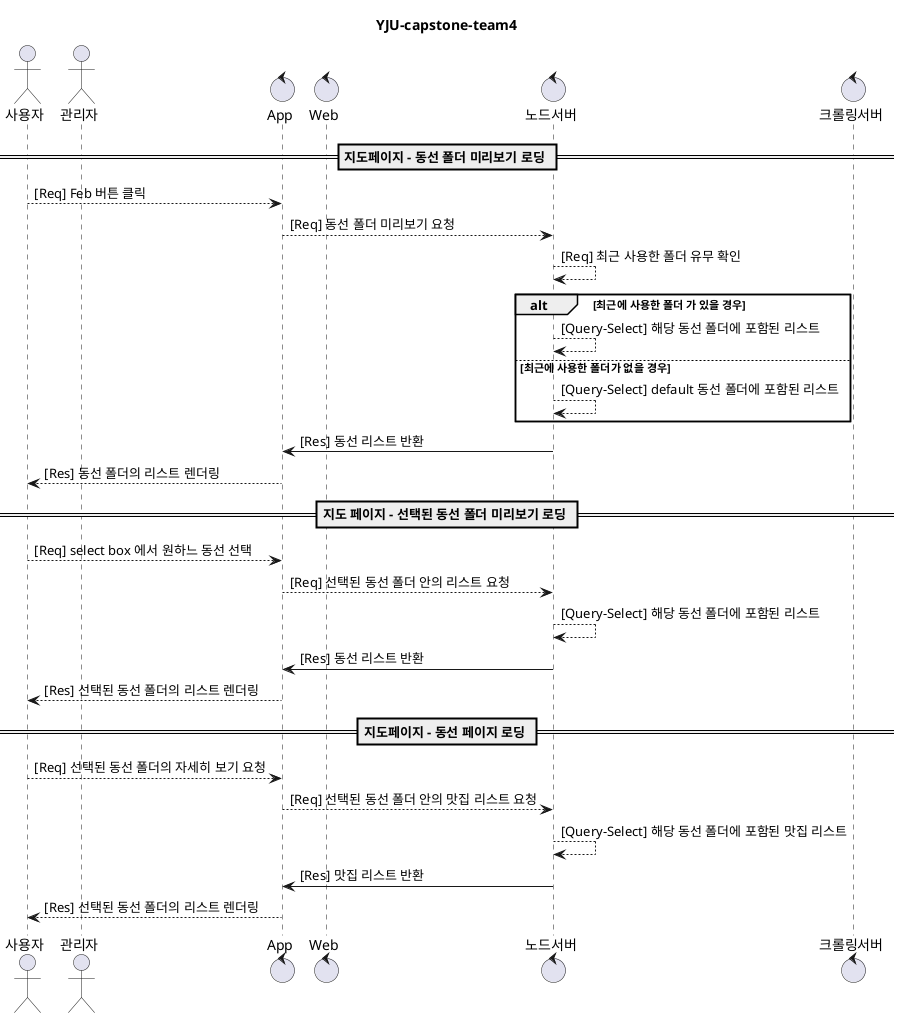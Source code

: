 지도 페이지 동선 미리보기 페이지
@startuml

title YJU-capstone-team4

actor 사용자 as User
actor 관리자 as Admin

control App
control Web
control 노드서버 as Node
control 크롤링서버 as Lamda

== 지도페이지 - 동선 폴더 미리보기 로딩 ==
User --> App : [Req] Feb 버튼 클릭
App --> Node : [Req] 동선 폴더 미리보기 요청
    Node --> Node : [Req] 최근 사용한 폴더 유무 확인
    alt 최근에 사용한 폴더 가 있을 경우
        Node --> Node : [Query-Select] 해당 동선 폴더에 포함된 리스트
    else 최근에 사용한 폴더가 없을 경우
        Node --> Node : [Query-Select] default 동선 폴더에 포함된 리스트
    end
Node -> App : [Res] 동선 리스트 반환
App --> User : [Res] 동선 폴더의 리스트 렌더링


== 지도 페이지 - 선택된 동선 폴더 미리보기 로딩 ==
User --> App : [Req] select box 에서 원하느 동선 선택
App --> Node : [Req] 선택된 동선 폴더 안의 리스트 요청
    Node --> Node : [Query-Select] 해당 동선 폴더에 포함된 리스트
Node -> App : [Res] 동선 리스트 반환
App --> User : [Res] 선택된 동선 폴더의 리스트 렌더링


== 지도페이지 - 동선 페이지 로딩 ==
User --> App : [Req] 선택된 동선 폴더의 자세히 보기 요청
App --> Node : [Req] 선택된 동선 폴더 안의 맛집 리스트 요청
    Node --> Node : [Query-Select] 해당 동선 폴더에 포함된 맛집 리스트
Node -> App : [Res] 맛집 리스트 반환
App --> User : [Res] 선택된 동선 폴더의 리스트 렌더링
@enduml